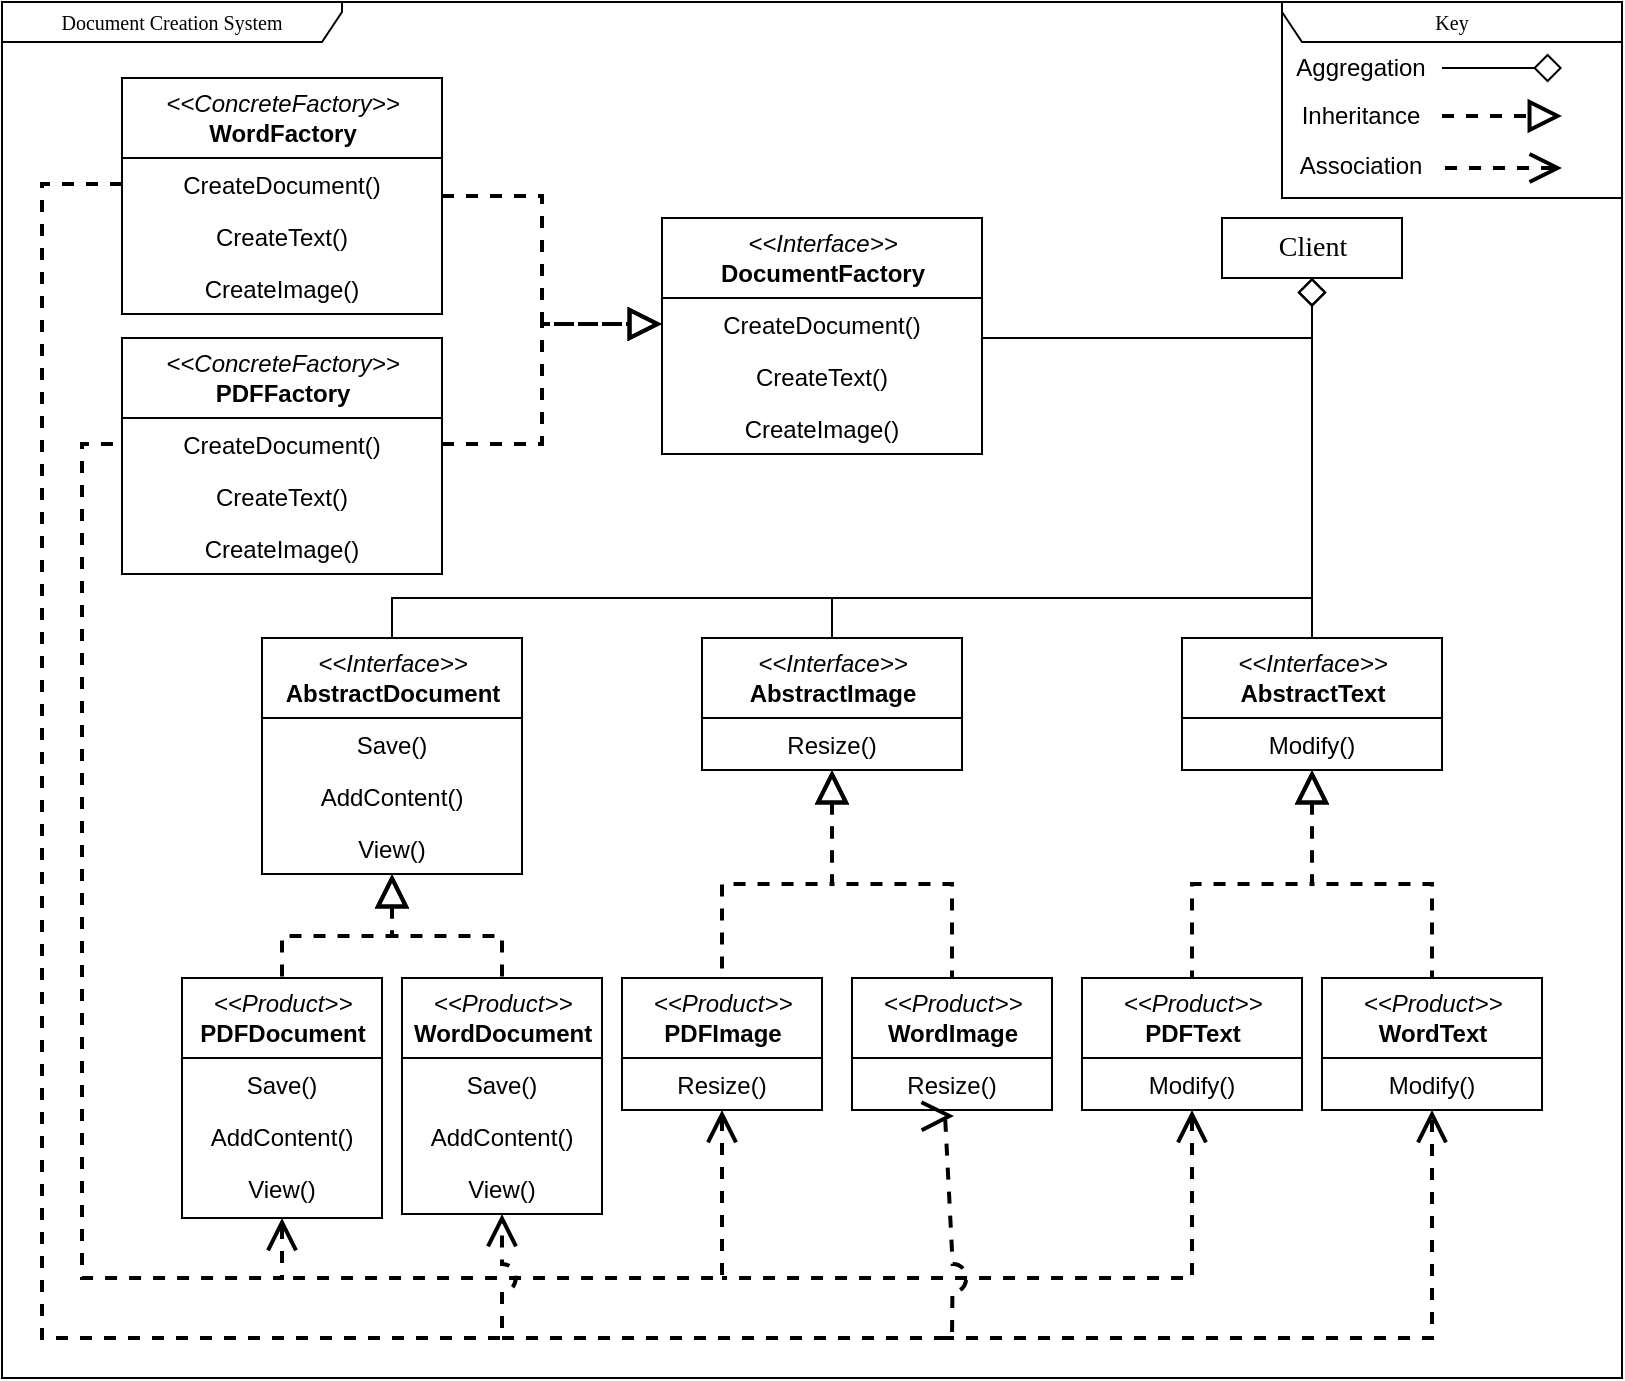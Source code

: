 <mxfile version="27.1.4">
  <diagram name="Page-1" id="c4acf3e9-155e-7222-9cf6-157b1a14988f">
    <mxGraphModel dx="1418" dy="794" grid="1" gridSize="10" guides="1" tooltips="1" connect="1" arrows="1" fold="1" page="1" pageScale="1" pageWidth="850" pageHeight="1100" background="none" math="0" shadow="0">
      <root>
        <mxCell id="0" />
        <mxCell id="1" parent="0" />
        <mxCell id="17acba5748e5396b-1" value="Document Creation System" style="shape=umlFrame;whiteSpace=wrap;html=1;rounded=0;shadow=0;comic=0;labelBackgroundColor=none;strokeWidth=1;fontFamily=Verdana;fontSize=10;align=center;width=170;height=20;" parent="1" vertex="1">
          <mxGeometry x="20" y="12" width="810" height="688" as="geometry" />
        </mxCell>
        <mxCell id="5d2195bd80daf111-38" style="edgeStyle=orthogonalEdgeStyle;rounded=0;html=1;dashed=1;labelBackgroundColor=none;startFill=0;endArrow=open;endFill=0;endSize=10;fontFamily=Verdana;fontSize=10;" parent="1" edge="1">
          <mxGeometry relative="1" as="geometry">
            <Array as="points">
              <mxPoint x="590" y="721" />
            </Array>
            <mxPoint x="650" y="721.059" as="sourcePoint" />
          </mxGeometry>
        </mxCell>
        <mxCell id="5d2195bd80daf111-40" style="edgeStyle=orthogonalEdgeStyle;rounded=0;html=1;dashed=1;labelBackgroundColor=none;startFill=0;endArrow=open;endFill=0;endSize=10;fontFamily=Verdana;fontSize=10;" parent="1" edge="1">
          <mxGeometry relative="1" as="geometry">
            <Array as="points" />
            <mxPoint x="730" y="814" as="sourcePoint" />
          </mxGeometry>
        </mxCell>
        <mxCell id="17acba5748e5396b-20" value="&lt;i style=&quot;font-family: Helvetica; font-size: 12px;&quot;&gt;&amp;lt;&amp;lt;Interface&amp;gt;&amp;gt;&lt;/i&gt;&lt;br style=&quot;font-family: Helvetica; font-size: 12px;&quot;&gt;&lt;b style=&quot;font-family: Helvetica; font-size: 12px;&quot;&gt;DocumentFactory&lt;/b&gt;" style="swimlane;html=1;fontStyle=0;childLayout=stackLayout;horizontal=1;startSize=40;fillColor=none;horizontalStack=0;resizeParent=1;resizeLast=0;collapsible=1;marginBottom=0;swimlaneFillColor=#ffffff;rounded=0;shadow=0;comic=0;labelBackgroundColor=none;strokeWidth=1;fontFamily=Verdana;fontSize=10;align=center;" parent="1" vertex="1">
          <mxGeometry x="350" y="120" width="160" height="118" as="geometry" />
        </mxCell>
        <mxCell id="17acba5748e5396b-21" value="CreateDocument()" style="text;html=1;strokeColor=none;fillColor=none;align=center;verticalAlign=top;spacingLeft=4;spacingRight=4;whiteSpace=wrap;overflow=hidden;rotatable=0;points=[[0,0.5],[1,0.5]];portConstraint=eastwest;" parent="17acba5748e5396b-20" vertex="1">
          <mxGeometry y="40" width="160" height="26" as="geometry" />
        </mxCell>
        <mxCell id="17acba5748e5396b-24" value="CreateText()" style="text;html=1;strokeColor=none;fillColor=none;align=center;verticalAlign=top;spacingLeft=4;spacingRight=4;whiteSpace=wrap;overflow=hidden;rotatable=0;points=[[0,0.5],[1,0.5]];portConstraint=eastwest;" parent="17acba5748e5396b-20" vertex="1">
          <mxGeometry y="66" width="160" height="26" as="geometry" />
        </mxCell>
        <mxCell id="17acba5748e5396b-26" value="CreateImage()" style="text;html=1;strokeColor=none;fillColor=none;align=center;verticalAlign=top;spacingLeft=4;spacingRight=4;whiteSpace=wrap;overflow=hidden;rotatable=0;points=[[0,0.5],[1,0.5]];portConstraint=eastwest;" parent="17acba5748e5396b-20" vertex="1">
          <mxGeometry y="92" width="160" height="26" as="geometry" />
        </mxCell>
        <mxCell id="5d2195bd80daf111-39" style="edgeStyle=orthogonalEdgeStyle;rounded=0;html=1;dashed=1;labelBackgroundColor=none;startFill=0;endArrow=open;endFill=0;endSize=10;fontFamily=Verdana;fontSize=10;" parent="1" edge="1">
          <mxGeometry relative="1" as="geometry">
            <mxPoint x="730" y="948" as="sourcePoint" />
          </mxGeometry>
        </mxCell>
        <mxCell id="5d2195bd80daf111-41" style="edgeStyle=orthogonalEdgeStyle;rounded=0;html=1;dashed=1;labelBackgroundColor=none;startFill=0;endArrow=open;endFill=0;endSize=10;fontFamily=Verdana;fontSize=10;" parent="1" edge="1">
          <mxGeometry relative="1" as="geometry">
            <Array as="points" />
            <mxPoint x="730" y="603.0" as="sourcePoint" />
          </mxGeometry>
        </mxCell>
        <mxCell id="5d2195bd80daf111-36" style="edgeStyle=orthogonalEdgeStyle;rounded=0;html=1;dashed=1;labelBackgroundColor=none;startFill=0;endArrow=open;endFill=0;endSize=10;fontFamily=Verdana;fontSize=10;" parent="1" edge="1">
          <mxGeometry relative="1" as="geometry">
            <Array as="points">
              <mxPoint x="550" y="520" />
            </Array>
            <mxPoint x="550.059" y="823" as="sourcePoint" />
          </mxGeometry>
        </mxCell>
        <mxCell id="5d2195bd80daf111-26" style="edgeStyle=orthogonalEdgeStyle;rounded=0;html=1;dashed=1;labelBackgroundColor=none;startFill=0;endArrow=open;endFill=0;endSize=10;fontFamily=Verdana;fontSize=10;" parent="1" edge="1">
          <mxGeometry relative="1" as="geometry">
            <Array as="points" />
            <mxPoint x="685" y="300.0" as="targetPoint" />
          </mxGeometry>
        </mxCell>
        <mxCell id="5d2195bd80daf111-37" style="edgeStyle=orthogonalEdgeStyle;rounded=0;html=1;dashed=1;labelBackgroundColor=none;startFill=0;endArrow=open;endFill=0;endSize=10;fontFamily=Verdana;fontSize=10;" parent="1" edge="1">
          <mxGeometry relative="1" as="geometry">
            <Array as="points">
              <mxPoint x="570" y="590" />
            </Array>
            <mxPoint x="650" y="590.0" as="sourcePoint" />
          </mxGeometry>
        </mxCell>
        <mxCell id="TaihLs68Lln45VLy-CV8-79" style="edgeStyle=orthogonalEdgeStyle;rounded=0;orthogonalLoop=1;jettySize=auto;html=1;entryX=0.5;entryY=0;entryDx=0;entryDy=0;strokeWidth=2;dashed=1;endSize=6;endArrow=none;endFill=0;startFill=0;startArrow=block;startSize=12;" parent="1" source="TaihLs68Lln45VLy-CV8-3" target="TaihLs68Lln45VLy-CV8-38" edge="1">
          <mxGeometry relative="1" as="geometry" />
        </mxCell>
        <mxCell id="TaihLs68Lln45VLy-CV8-80" style="edgeStyle=orthogonalEdgeStyle;rounded=0;orthogonalLoop=1;jettySize=auto;html=1;entryX=0.5;entryY=0;entryDx=0;entryDy=0;dashed=1;strokeWidth=2;endArrow=none;endFill=0;endSize=6;startArrow=block;startFill=0;startSize=12;" parent="1" source="TaihLs68Lln45VLy-CV8-3" target="TaihLs68Lln45VLy-CV8-34" edge="1">
          <mxGeometry relative="1" as="geometry" />
        </mxCell>
        <mxCell id="TaihLs68Lln45VLy-CV8-3" value="&lt;i style=&quot;font-family: Helvetica; font-size: 12px;&quot;&gt;&amp;lt;&amp;lt;Interface&amp;gt;&amp;gt;&lt;/i&gt;&lt;br style=&quot;font-family: Helvetica; font-size: 12px;&quot;&gt;&lt;b style=&quot;font-family: Helvetica; font-size: 12px;&quot;&gt;AbstractDocument&lt;/b&gt;" style="swimlane;html=1;fontStyle=0;childLayout=stackLayout;horizontal=1;startSize=40;fillColor=none;horizontalStack=0;resizeParent=1;resizeLast=0;collapsible=1;marginBottom=0;swimlaneFillColor=#ffffff;rounded=0;shadow=0;comic=0;labelBackgroundColor=none;strokeWidth=1;fontFamily=Verdana;fontSize=10;align=center;" parent="1" vertex="1">
          <mxGeometry x="150" y="330" width="130" height="118" as="geometry" />
        </mxCell>
        <mxCell id="TaihLs68Lln45VLy-CV8-5" value="Save()" style="text;html=1;strokeColor=none;fillColor=none;align=center;verticalAlign=top;spacingLeft=4;spacingRight=4;whiteSpace=wrap;overflow=hidden;rotatable=0;points=[[0,0.5],[1,0.5]];portConstraint=eastwest;" parent="TaihLs68Lln45VLy-CV8-3" vertex="1">
          <mxGeometry y="40" width="130" height="26" as="geometry" />
        </mxCell>
        <mxCell id="TaihLs68Lln45VLy-CV8-6" value="AddContent()" style="text;html=1;strokeColor=none;fillColor=none;align=center;verticalAlign=top;spacingLeft=4;spacingRight=4;whiteSpace=wrap;overflow=hidden;rotatable=0;points=[[0,0.5],[1,0.5]];portConstraint=eastwest;" parent="TaihLs68Lln45VLy-CV8-3" vertex="1">
          <mxGeometry y="66" width="130" height="26" as="geometry" />
        </mxCell>
        <mxCell id="GaqhjHV3RiaPSJneHQQe-1" value="View()" style="text;html=1;strokeColor=none;fillColor=none;align=center;verticalAlign=top;spacingLeft=4;spacingRight=4;whiteSpace=wrap;overflow=hidden;rotatable=0;points=[[0,0.5],[1,0.5]];portConstraint=eastwest;" parent="TaihLs68Lln45VLy-CV8-3" vertex="1">
          <mxGeometry y="92" width="130" height="26" as="geometry" />
        </mxCell>
        <mxCell id="TaihLs68Lln45VLy-CV8-88" style="edgeStyle=orthogonalEdgeStyle;rounded=0;orthogonalLoop=1;jettySize=auto;html=1;entryX=0.5;entryY=0;entryDx=0;entryDy=0;endArrow=none;endFill=0;strokeWidth=2;endSize=6;dashed=1;startFill=0;startArrow=block;startSize=12;" parent="1" source="TaihLs68Lln45VLy-CV8-17" target="TaihLs68Lln45VLy-CV8-58" edge="1">
          <mxGeometry relative="1" as="geometry" />
        </mxCell>
        <mxCell id="TaihLs68Lln45VLy-CV8-89" style="edgeStyle=orthogonalEdgeStyle;rounded=0;orthogonalLoop=1;jettySize=auto;html=1;entryX=0.5;entryY=0;entryDx=0;entryDy=0;endArrow=none;endFill=0;strokeWidth=2;endSize=6;dashed=1;startSize=12;startFill=0;startArrow=block;" parent="1" source="TaihLs68Lln45VLy-CV8-17" target="TaihLs68Lln45VLy-CV8-54" edge="1">
          <mxGeometry relative="1" as="geometry" />
        </mxCell>
        <mxCell id="TaihLs68Lln45VLy-CV8-17" value="&lt;i style=&quot;font-family: Helvetica; font-size: 12px;&quot;&gt;&amp;lt;&amp;lt;Interface&amp;gt;&amp;gt;&lt;/i&gt;&lt;br style=&quot;font-family: Helvetica; font-size: 12px;&quot;&gt;&lt;b style=&quot;font-family: Helvetica; font-size: 12px;&quot;&gt;AbstractImage&lt;/b&gt;" style="swimlane;html=1;fontStyle=0;childLayout=stackLayout;horizontal=1;startSize=40;fillColor=none;horizontalStack=0;resizeParent=1;resizeLast=0;collapsible=1;marginBottom=0;swimlaneFillColor=#ffffff;rounded=0;shadow=0;comic=0;labelBackgroundColor=none;strokeWidth=1;fontFamily=Verdana;fontSize=10;align=center;" parent="1" vertex="1">
          <mxGeometry x="370" y="330" width="130" height="66" as="geometry" />
        </mxCell>
        <mxCell id="TaihLs68Lln45VLy-CV8-19" value="Resize()" style="text;html=1;strokeColor=none;fillColor=none;align=center;verticalAlign=top;spacingLeft=4;spacingRight=4;whiteSpace=wrap;overflow=hidden;rotatable=0;points=[[0,0.5],[1,0.5]];portConstraint=eastwest;" parent="TaihLs68Lln45VLy-CV8-17" vertex="1">
          <mxGeometry y="40" width="130" height="26" as="geometry" />
        </mxCell>
        <mxCell id="TaihLs68Lln45VLy-CV8-86" style="edgeStyle=orthogonalEdgeStyle;rounded=0;orthogonalLoop=1;jettySize=auto;html=1;entryX=0.5;entryY=0;entryDx=0;entryDy=0;strokeWidth=2;endArrow=none;endFill=0;endSize=6;dashed=1;startFill=0;startArrow=block;startSize=12;" parent="1" source="TaihLs68Lln45VLy-CV8-27" target="TaihLs68Lln45VLy-CV8-50" edge="1">
          <mxGeometry relative="1" as="geometry" />
        </mxCell>
        <mxCell id="TaihLs68Lln45VLy-CV8-87" style="edgeStyle=orthogonalEdgeStyle;rounded=0;orthogonalLoop=1;jettySize=auto;html=1;entryX=0.5;entryY=0;entryDx=0;entryDy=0;strokeWidth=2;dashed=1;endSize=6;endArrow=none;endFill=0;startSize=12;startFill=0;startArrow=block;" parent="1" source="TaihLs68Lln45VLy-CV8-27" target="TaihLs68Lln45VLy-CV8-46" edge="1">
          <mxGeometry relative="1" as="geometry" />
        </mxCell>
        <mxCell id="TaihLs68Lln45VLy-CV8-27" value="&lt;i style=&quot;font-family: Helvetica; font-size: 12px;&quot;&gt;&amp;lt;&amp;lt;Interface&amp;gt;&amp;gt;&lt;/i&gt;&lt;br style=&quot;font-family: Helvetica; font-size: 12px;&quot;&gt;&lt;b style=&quot;font-family: Helvetica; font-size: 12px;&quot;&gt;AbstractText&lt;/b&gt;" style="swimlane;html=1;fontStyle=0;childLayout=stackLayout;horizontal=1;startSize=40;fillColor=none;horizontalStack=0;resizeParent=1;resizeLast=0;collapsible=1;marginBottom=0;swimlaneFillColor=#ffffff;rounded=0;shadow=0;comic=0;labelBackgroundColor=none;strokeWidth=1;fontFamily=Verdana;fontSize=10;align=center;" parent="1" vertex="1">
          <mxGeometry x="610" y="330" width="130" height="66" as="geometry" />
        </mxCell>
        <mxCell id="TaihLs68Lln45VLy-CV8-29" value="Modify()" style="text;html=1;strokeColor=none;fillColor=none;align=center;verticalAlign=top;spacingLeft=4;spacingRight=4;whiteSpace=wrap;overflow=hidden;rotatable=0;points=[[0,0.5],[1,0.5]];portConstraint=eastwest;" parent="TaihLs68Lln45VLy-CV8-27" vertex="1">
          <mxGeometry y="40" width="130" height="26" as="geometry" />
        </mxCell>
        <mxCell id="TaihLs68Lln45VLy-CV8-98" style="edgeStyle=orthogonalEdgeStyle;rounded=0;orthogonalLoop=1;jettySize=auto;html=1;entryX=0.5;entryY=0;entryDx=0;entryDy=0;endArrow=none;startFill=0;startArrow=diamond;startSize=12;" parent="1" source="TaihLs68Lln45VLy-CV8-31" target="TaihLs68Lln45VLy-CV8-27" edge="1">
          <mxGeometry relative="1" as="geometry" />
        </mxCell>
        <mxCell id="TaihLs68Lln45VLy-CV8-99" style="edgeStyle=orthogonalEdgeStyle;rounded=0;orthogonalLoop=1;jettySize=auto;html=1;entryX=0.5;entryY=0;entryDx=0;entryDy=0;endArrow=none;startFill=0;startArrow=diamond;startSize=12;" parent="1" source="TaihLs68Lln45VLy-CV8-31" target="TaihLs68Lln45VLy-CV8-17" edge="1">
          <mxGeometry relative="1" as="geometry">
            <Array as="points">
              <mxPoint x="675" y="310" />
              <mxPoint x="435" y="310" />
            </Array>
          </mxGeometry>
        </mxCell>
        <mxCell id="TaihLs68Lln45VLy-CV8-100" style="edgeStyle=orthogonalEdgeStyle;rounded=0;orthogonalLoop=1;jettySize=auto;html=1;entryX=0.5;entryY=0;entryDx=0;entryDy=0;endArrow=none;startFill=0;startArrow=diamond;endSize=6;startSize=12;" parent="1" source="TaihLs68Lln45VLy-CV8-31" target="TaihLs68Lln45VLy-CV8-3" edge="1">
          <mxGeometry relative="1" as="geometry">
            <Array as="points">
              <mxPoint x="675" y="310" />
              <mxPoint x="215" y="310" />
            </Array>
          </mxGeometry>
        </mxCell>
        <mxCell id="TaihLs68Lln45VLy-CV8-101" style="edgeStyle=orthogonalEdgeStyle;rounded=0;orthogonalLoop=1;jettySize=auto;html=1;entryX=1;entryY=0.5;entryDx=0;entryDy=0;endArrow=none;startFill=0;startArrow=diamond;startSize=12;" parent="1" source="TaihLs68Lln45VLy-CV8-31" target="17acba5748e5396b-21" edge="1">
          <mxGeometry relative="1" as="geometry">
            <Array as="points">
              <mxPoint x="675" y="180" />
              <mxPoint x="510" y="180" />
            </Array>
          </mxGeometry>
        </mxCell>
        <mxCell id="TaihLs68Lln45VLy-CV8-31" value="&lt;font style=&quot;font-size: 14px;&quot;&gt;Client&lt;/font&gt;" style="html=1;rounded=0;shadow=0;comic=0;labelBackgroundColor=none;strokeWidth=1;fontFamily=Verdana;fontSize=10;align=center;" parent="1" vertex="1">
          <mxGeometry x="630" y="120" width="90" height="30" as="geometry" />
        </mxCell>
        <mxCell id="TaihLs68Lln45VLy-CV8-34" value="&lt;i style=&quot;font-family: Helvetica; font-size: 12px;&quot;&gt;&amp;lt;&amp;lt;&lt;/i&gt;&lt;i style=&quot;font-family: Helvetica; font-size: 12px;&quot;&gt;Product&lt;/i&gt;&lt;i style=&quot;font-family: Helvetica; font-size: 12px;&quot;&gt;&amp;gt;&amp;gt;&lt;/i&gt;&lt;br style=&quot;font-family: Helvetica; font-size: 12px;&quot;&gt;&lt;b style=&quot;font-family: Helvetica; font-size: 12px;&quot;&gt;WordDocument&lt;/b&gt;" style="swimlane;html=1;fontStyle=0;childLayout=stackLayout;horizontal=1;startSize=40;fillColor=none;horizontalStack=0;resizeParent=1;resizeLast=0;collapsible=1;marginBottom=0;swimlaneFillColor=#ffffff;rounded=0;shadow=0;comic=0;labelBackgroundColor=none;strokeWidth=1;fontFamily=Verdana;fontSize=10;align=center;" parent="1" vertex="1">
          <mxGeometry x="220" y="500" width="100" height="118" as="geometry" />
        </mxCell>
        <mxCell id="TaihLs68Lln45VLy-CV8-36" value="Save()" style="text;html=1;strokeColor=none;fillColor=none;align=center;verticalAlign=top;spacingLeft=4;spacingRight=4;whiteSpace=wrap;overflow=hidden;rotatable=0;points=[[0,0.5],[1,0.5]];portConstraint=eastwest;" parent="TaihLs68Lln45VLy-CV8-34" vertex="1">
          <mxGeometry y="40" width="100" height="26" as="geometry" />
        </mxCell>
        <mxCell id="TaihLs68Lln45VLy-CV8-37" value="AddContent()" style="text;html=1;strokeColor=none;fillColor=none;align=center;verticalAlign=top;spacingLeft=4;spacingRight=4;whiteSpace=wrap;overflow=hidden;rotatable=0;points=[[0,0.5],[1,0.5]];portConstraint=eastwest;" parent="TaihLs68Lln45VLy-CV8-34" vertex="1">
          <mxGeometry y="66" width="100" height="26" as="geometry" />
        </mxCell>
        <mxCell id="GaqhjHV3RiaPSJneHQQe-3" value="View()" style="text;html=1;strokeColor=none;fillColor=none;align=center;verticalAlign=top;spacingLeft=4;spacingRight=4;whiteSpace=wrap;overflow=hidden;rotatable=0;points=[[0,0.5],[1,0.5]];portConstraint=eastwest;" parent="TaihLs68Lln45VLy-CV8-34" vertex="1">
          <mxGeometry y="92" width="100" height="26" as="geometry" />
        </mxCell>
        <mxCell id="TaihLs68Lln45VLy-CV8-91" style="edgeStyle=orthogonalEdgeStyle;rounded=0;orthogonalLoop=1;jettySize=auto;html=1;entryX=0;entryY=0.5;entryDx=0;entryDy=0;startArrow=open;startFill=0;endArrow=none;dashed=1;strokeWidth=2;endSize=6;startSize=12;" parent="1" source="TaihLs68Lln45VLy-CV8-38" target="TaihLs68Lln45VLy-CV8-72" edge="1">
          <mxGeometry relative="1" as="geometry">
            <Array as="points">
              <mxPoint x="160" y="650" />
              <mxPoint x="60" y="650" />
              <mxPoint x="60" y="233" />
            </Array>
          </mxGeometry>
        </mxCell>
        <mxCell id="TaihLs68Lln45VLy-CV8-38" value="&lt;i style=&quot;font-family: Helvetica; font-size: 12px;&quot;&gt;&amp;lt;&amp;lt;Product&amp;gt;&amp;gt;&lt;/i&gt;&lt;br style=&quot;font-family: Helvetica; font-size: 12px;&quot;&gt;&lt;b style=&quot;font-family: Helvetica; font-size: 12px;&quot;&gt;PDFDocument&lt;/b&gt;" style="swimlane;html=1;fontStyle=0;childLayout=stackLayout;horizontal=1;startSize=40;fillColor=none;horizontalStack=0;resizeParent=1;resizeLast=0;collapsible=1;marginBottom=0;swimlaneFillColor=#ffffff;rounded=0;shadow=0;comic=0;labelBackgroundColor=none;strokeWidth=1;fontFamily=Verdana;fontSize=10;align=center;" parent="1" vertex="1">
          <mxGeometry x="110" y="500" width="100" height="120" as="geometry" />
        </mxCell>
        <mxCell id="TaihLs68Lln45VLy-CV8-40" value="Save()" style="text;html=1;strokeColor=none;fillColor=none;align=center;verticalAlign=top;spacingLeft=4;spacingRight=4;whiteSpace=wrap;overflow=hidden;rotatable=0;points=[[0,0.5],[1,0.5]];portConstraint=eastwest;" parent="TaihLs68Lln45VLy-CV8-38" vertex="1">
          <mxGeometry y="40" width="100" height="26" as="geometry" />
        </mxCell>
        <mxCell id="TaihLs68Lln45VLy-CV8-41" value="AddContent()" style="text;html=1;strokeColor=none;fillColor=none;align=center;verticalAlign=top;spacingLeft=4;spacingRight=4;whiteSpace=wrap;overflow=hidden;rotatable=0;points=[[0,0.5],[1,0.5]];portConstraint=eastwest;" parent="TaihLs68Lln45VLy-CV8-38" vertex="1">
          <mxGeometry y="66" width="100" height="26" as="geometry" />
        </mxCell>
        <mxCell id="GaqhjHV3RiaPSJneHQQe-2" value="View()" style="text;html=1;strokeColor=none;fillColor=none;align=center;verticalAlign=top;spacingLeft=4;spacingRight=4;whiteSpace=wrap;overflow=hidden;rotatable=0;points=[[0,0.5],[1,0.5]];portConstraint=eastwest;" parent="TaihLs68Lln45VLy-CV8-38" vertex="1">
          <mxGeometry y="92" width="100" height="26" as="geometry" />
        </mxCell>
        <mxCell id="TaihLs68Lln45VLy-CV8-46" value="&lt;i style=&quot;font-family: Helvetica; font-size: 12px;&quot;&gt;&amp;lt;&amp;lt;&lt;/i&gt;&lt;i style=&quot;font-family: Helvetica; font-size: 12px;&quot;&gt;Product&lt;/i&gt;&lt;i style=&quot;font-family: Helvetica; font-size: 12px;&quot;&gt;&amp;gt;&amp;gt;&lt;/i&gt;&lt;br style=&quot;font-family: Helvetica; font-size: 12px;&quot;&gt;&lt;b style=&quot;font-family: Helvetica; font-size: 12px;&quot;&gt;WordText&lt;/b&gt;" style="swimlane;html=1;fontStyle=0;childLayout=stackLayout;horizontal=1;startSize=40;fillColor=none;horizontalStack=0;resizeParent=1;resizeLast=0;collapsible=1;marginBottom=0;swimlaneFillColor=#ffffff;rounded=0;shadow=0;comic=0;labelBackgroundColor=none;strokeWidth=1;fontFamily=Verdana;fontSize=10;align=center;" parent="1" vertex="1">
          <mxGeometry x="680" y="500" width="110" height="66" as="geometry" />
        </mxCell>
        <mxCell id="TaihLs68Lln45VLy-CV8-48" value="Modify()" style="text;html=1;strokeColor=none;fillColor=none;align=center;verticalAlign=top;spacingLeft=4;spacingRight=4;whiteSpace=wrap;overflow=hidden;rotatable=0;points=[[0,0.5],[1,0.5]];portConstraint=eastwest;" parent="TaihLs68Lln45VLy-CV8-46" vertex="1">
          <mxGeometry y="40" width="110" height="26" as="geometry" />
        </mxCell>
        <mxCell id="TaihLs68Lln45VLy-CV8-50" value="&lt;i style=&quot;font-family: Helvetica; font-size: 12px;&quot;&gt;&amp;lt;&amp;lt;&lt;/i&gt;&lt;i style=&quot;font-family: Helvetica; font-size: 12px;&quot;&gt;Product&lt;/i&gt;&lt;i style=&quot;font-family: Helvetica; font-size: 12px;&quot;&gt;&amp;gt;&amp;gt;&lt;/i&gt;&lt;br style=&quot;font-family: Helvetica; font-size: 12px;&quot;&gt;&lt;b style=&quot;font-family: Helvetica; font-size: 12px;&quot;&gt;PDFText&lt;/b&gt;" style="swimlane;html=1;fontStyle=0;childLayout=stackLayout;horizontal=1;startSize=40;fillColor=none;horizontalStack=0;resizeParent=1;resizeLast=0;collapsible=1;marginBottom=0;swimlaneFillColor=#ffffff;rounded=0;shadow=0;comic=0;labelBackgroundColor=none;strokeWidth=1;fontFamily=Verdana;fontSize=10;align=center;" parent="1" vertex="1">
          <mxGeometry x="560" y="500" width="110" height="66" as="geometry" />
        </mxCell>
        <mxCell id="TaihLs68Lln45VLy-CV8-52" value="Modify()" style="text;html=1;strokeColor=none;fillColor=none;align=center;verticalAlign=top;spacingLeft=4;spacingRight=4;whiteSpace=wrap;overflow=hidden;rotatable=0;points=[[0,0.5],[1,0.5]];portConstraint=eastwest;" parent="TaihLs68Lln45VLy-CV8-50" vertex="1">
          <mxGeometry y="40" width="110" height="26" as="geometry" />
        </mxCell>
        <mxCell id="TaihLs68Lln45VLy-CV8-54" value="&lt;i style=&quot;font-family: Helvetica; font-size: 12px;&quot;&gt;&amp;lt;&amp;lt;&lt;/i&gt;&lt;i style=&quot;font-family: Helvetica; font-size: 12px;&quot;&gt;Product&lt;/i&gt;&lt;i style=&quot;font-family: Helvetica; font-size: 12px;&quot;&gt;&amp;gt;&amp;gt;&lt;/i&gt;&lt;br style=&quot;font-family: Helvetica; font-size: 12px;&quot;&gt;&lt;b style=&quot;font-family: Helvetica; font-size: 12px;&quot;&gt;WordImage&lt;/b&gt;" style="swimlane;html=1;fontStyle=0;childLayout=stackLayout;horizontal=1;startSize=40;fillColor=none;horizontalStack=0;resizeParent=1;resizeLast=0;collapsible=1;marginBottom=0;swimlaneFillColor=#ffffff;rounded=0;shadow=0;comic=0;labelBackgroundColor=none;strokeWidth=1;fontFamily=Verdana;fontSize=10;align=center;" parent="1" vertex="1">
          <mxGeometry x="445" y="500" width="100" height="66" as="geometry" />
        </mxCell>
        <mxCell id="TaihLs68Lln45VLy-CV8-55" value="Resize()" style="text;html=1;strokeColor=none;fillColor=none;align=center;verticalAlign=top;spacingLeft=4;spacingRight=4;whiteSpace=wrap;overflow=hidden;rotatable=0;points=[[0,0.5],[1,0.5]];portConstraint=eastwest;" parent="TaihLs68Lln45VLy-CV8-54" vertex="1">
          <mxGeometry y="40" width="100" height="26" as="geometry" />
        </mxCell>
        <mxCell id="TaihLs68Lln45VLy-CV8-58" value="&lt;i style=&quot;font-family: Helvetica; font-size: 12px;&quot;&gt;&amp;lt;&amp;lt;&lt;/i&gt;&lt;i style=&quot;font-family: Helvetica; font-size: 12px;&quot;&gt;Product&lt;/i&gt;&lt;i style=&quot;font-family: Helvetica; font-size: 12px;&quot;&gt;&amp;gt;&amp;gt;&lt;/i&gt;&lt;br style=&quot;font-family: Helvetica; font-size: 12px;&quot;&gt;&lt;b style=&quot;font-family: Helvetica; font-size: 12px;&quot;&gt;PDFImage&lt;/b&gt;" style="swimlane;html=1;fontStyle=0;childLayout=stackLayout;horizontal=1;startSize=40;fillColor=none;horizontalStack=0;resizeParent=1;resizeLast=0;collapsible=1;marginBottom=0;swimlaneFillColor=#ffffff;rounded=0;shadow=0;comic=0;labelBackgroundColor=none;strokeWidth=1;fontFamily=Verdana;fontSize=10;align=center;" parent="1" vertex="1">
          <mxGeometry x="330" y="500" width="100" height="66" as="geometry" />
        </mxCell>
        <mxCell id="TaihLs68Lln45VLy-CV8-60" value="Resize()" style="text;html=1;strokeColor=none;fillColor=none;align=center;verticalAlign=top;spacingLeft=4;spacingRight=4;whiteSpace=wrap;overflow=hidden;rotatable=0;points=[[0,0.5],[1,0.5]];portConstraint=eastwest;" parent="TaihLs68Lln45VLy-CV8-58" vertex="1">
          <mxGeometry y="40" width="100" height="26" as="geometry" />
        </mxCell>
        <mxCell id="TaihLs68Lln45VLy-CV8-77" style="edgeStyle=orthogonalEdgeStyle;rounded=0;orthogonalLoop=1;jettySize=auto;html=1;entryX=0;entryY=0.5;entryDx=0;entryDy=0;dashed=1;strokeWidth=2;endArrow=block;endFill=0;endSize=12;" parent="1" source="TaihLs68Lln45VLy-CV8-67" target="17acba5748e5396b-21" edge="1">
          <mxGeometry relative="1" as="geometry" />
        </mxCell>
        <mxCell id="TaihLs68Lln45VLy-CV8-67" value="&lt;i style=&quot;font-family: Helvetica; font-size: 12px;&quot;&gt;&amp;lt;&amp;lt;ConcreteFactory&amp;gt;&amp;gt;&lt;/i&gt;&lt;br style=&quot;font-family: Helvetica; font-size: 12px;&quot;&gt;&lt;b style=&quot;font-family: Helvetica; font-size: 12px;&quot;&gt;WordFactory&lt;/b&gt;" style="swimlane;html=1;fontStyle=0;childLayout=stackLayout;horizontal=1;startSize=40;fillColor=none;horizontalStack=0;resizeParent=1;resizeLast=0;collapsible=1;marginBottom=0;swimlaneFillColor=#ffffff;rounded=0;shadow=0;comic=0;labelBackgroundColor=none;strokeWidth=1;fontFamily=Verdana;fontSize=10;align=center;" parent="1" vertex="1">
          <mxGeometry x="80" y="50" width="160" height="118" as="geometry" />
        </mxCell>
        <mxCell id="TaihLs68Lln45VLy-CV8-68" value="CreateDocument()" style="text;html=1;strokeColor=none;fillColor=none;align=center;verticalAlign=top;spacingLeft=4;spacingRight=4;whiteSpace=wrap;overflow=hidden;rotatable=0;points=[[0,0.5],[1,0.5]];portConstraint=eastwest;" parent="TaihLs68Lln45VLy-CV8-67" vertex="1">
          <mxGeometry y="40" width="160" height="26" as="geometry" />
        </mxCell>
        <mxCell id="TaihLs68Lln45VLy-CV8-69" value="CreateText()" style="text;html=1;strokeColor=none;fillColor=none;align=center;verticalAlign=top;spacingLeft=4;spacingRight=4;whiteSpace=wrap;overflow=hidden;rotatable=0;points=[[0,0.5],[1,0.5]];portConstraint=eastwest;" parent="TaihLs68Lln45VLy-CV8-67" vertex="1">
          <mxGeometry y="66" width="160" height="26" as="geometry" />
        </mxCell>
        <mxCell id="TaihLs68Lln45VLy-CV8-70" value="CreateImage()" style="text;html=1;strokeColor=none;fillColor=none;align=center;verticalAlign=top;spacingLeft=4;spacingRight=4;whiteSpace=wrap;overflow=hidden;rotatable=0;points=[[0,0.5],[1,0.5]];portConstraint=eastwest;" parent="TaihLs68Lln45VLy-CV8-67" vertex="1">
          <mxGeometry y="92" width="160" height="26" as="geometry" />
        </mxCell>
        <mxCell id="TaihLs68Lln45VLy-CV8-71" value="&lt;i style=&quot;font-family: Helvetica; font-size: 12px;&quot;&gt;&amp;lt;&amp;lt;ConcreteFactory&amp;gt;&amp;gt;&lt;/i&gt;&lt;br style=&quot;font-family: Helvetica; font-size: 12px;&quot;&gt;&lt;b style=&quot;font-family: Helvetica; font-size: 12px;&quot;&gt;PDFFactory&lt;/b&gt;" style="swimlane;html=1;fontStyle=0;childLayout=stackLayout;horizontal=1;startSize=40;fillColor=none;horizontalStack=0;resizeParent=1;resizeLast=0;collapsible=1;marginBottom=0;swimlaneFillColor=#ffffff;rounded=0;shadow=0;comic=0;labelBackgroundColor=none;strokeWidth=1;fontFamily=Verdana;fontSize=10;align=center;" parent="1" vertex="1">
          <mxGeometry x="80" y="180" width="160" height="118" as="geometry" />
        </mxCell>
        <mxCell id="TaihLs68Lln45VLy-CV8-72" value="CreateDocument()" style="text;html=1;strokeColor=none;fillColor=none;align=center;verticalAlign=top;spacingLeft=4;spacingRight=4;whiteSpace=wrap;overflow=hidden;rotatable=0;points=[[0,0.5],[1,0.5]];portConstraint=eastwest;" parent="TaihLs68Lln45VLy-CV8-71" vertex="1">
          <mxGeometry y="40" width="160" height="26" as="geometry" />
        </mxCell>
        <mxCell id="TaihLs68Lln45VLy-CV8-73" value="CreateText()" style="text;html=1;strokeColor=none;fillColor=none;align=center;verticalAlign=top;spacingLeft=4;spacingRight=4;whiteSpace=wrap;overflow=hidden;rotatable=0;points=[[0,0.5],[1,0.5]];portConstraint=eastwest;" parent="TaihLs68Lln45VLy-CV8-71" vertex="1">
          <mxGeometry y="66" width="160" height="26" as="geometry" />
        </mxCell>
        <mxCell id="TaihLs68Lln45VLy-CV8-74" value="CreateImage()" style="text;html=1;strokeColor=none;fillColor=none;align=center;verticalAlign=top;spacingLeft=4;spacingRight=4;whiteSpace=wrap;overflow=hidden;rotatable=0;points=[[0,0.5],[1,0.5]];portConstraint=eastwest;" parent="TaihLs68Lln45VLy-CV8-71" vertex="1">
          <mxGeometry y="92" width="160" height="26" as="geometry" />
        </mxCell>
        <mxCell id="TaihLs68Lln45VLy-CV8-78" style="edgeStyle=orthogonalEdgeStyle;rounded=0;orthogonalLoop=1;jettySize=auto;html=1;entryX=0;entryY=0.5;entryDx=0;entryDy=0;dashed=1;strokeWidth=2;endArrow=block;endFill=0;endSize=12;exitX=1;exitY=0.5;exitDx=0;exitDy=0;" parent="1" source="TaihLs68Lln45VLy-CV8-72" target="17acba5748e5396b-21" edge="1">
          <mxGeometry relative="1" as="geometry">
            <mxPoint x="310" y="160" as="sourcePoint" />
            <mxPoint x="420" y="224" as="targetPoint" />
          </mxGeometry>
        </mxCell>
        <mxCell id="TaihLs68Lln45VLy-CV8-93" style="edgeStyle=orthogonalEdgeStyle;rounded=0;orthogonalLoop=1;jettySize=auto;html=1;startArrow=open;startFill=0;endArrow=none;dashed=1;strokeWidth=2;endSize=6;startSize=12;" parent="1" source="TaihLs68Lln45VLy-CV8-58" edge="1">
          <mxGeometry relative="1" as="geometry">
            <mxPoint x="390" y="1035" as="sourcePoint" />
            <mxPoint x="160" y="650" as="targetPoint" />
            <Array as="points">
              <mxPoint x="380" y="650" />
              <mxPoint x="160" y="650" />
            </Array>
          </mxGeometry>
        </mxCell>
        <mxCell id="TaihLs68Lln45VLy-CV8-94" style="edgeStyle=orthogonalEdgeStyle;rounded=0;orthogonalLoop=1;jettySize=auto;html=1;startArrow=open;startFill=0;endArrow=none;dashed=1;strokeWidth=2;endSize=6;startSize=12;" parent="1" source="TaihLs68Lln45VLy-CV8-52" edge="1">
          <mxGeometry relative="1" as="geometry">
            <mxPoint x="600" y="630" as="sourcePoint" />
            <mxPoint x="380" y="650" as="targetPoint" />
            <Array as="points">
              <mxPoint x="615" y="650" />
              <mxPoint x="380" y="650" />
            </Array>
          </mxGeometry>
        </mxCell>
        <mxCell id="TaihLs68Lln45VLy-CV8-95" style="edgeStyle=orthogonalEdgeStyle;rounded=0;orthogonalLoop=1;jettySize=auto;html=1;endArrow=open;endFill=0;endSize=12;strokeWidth=2;dashed=1;jumpStyle=arc;jumpSize=12;" parent="1" source="TaihLs68Lln45VLy-CV8-68" target="GaqhjHV3RiaPSJneHQQe-3" edge="1">
          <mxGeometry relative="1" as="geometry">
            <Array as="points">
              <mxPoint x="40" y="103" />
              <mxPoint x="40" y="680" />
              <mxPoint x="270" y="680" />
            </Array>
          </mxGeometry>
        </mxCell>
        <mxCell id="TaihLs68Lln45VLy-CV8-96" style="edgeStyle=orthogonalEdgeStyle;rounded=0;orthogonalLoop=1;jettySize=auto;html=1;endArrow=open;endFill=0;endSize=12;strokeWidth=2;dashed=1;jumpStyle=arc;jumpSize=12;entryX=0.51;entryY=1.115;entryDx=0;entryDy=0;entryPerimeter=0;" parent="1" target="TaihLs68Lln45VLy-CV8-55" edge="1">
          <mxGeometry relative="1" as="geometry">
            <mxPoint x="270" y="680" as="sourcePoint" />
            <mxPoint x="495" y="592" as="targetPoint" />
            <Array as="points">
              <mxPoint x="495" y="680" />
            </Array>
          </mxGeometry>
        </mxCell>
        <mxCell id="TaihLs68Lln45VLy-CV8-97" style="edgeStyle=orthogonalEdgeStyle;rounded=0;orthogonalLoop=1;jettySize=auto;html=1;endArrow=open;endFill=0;endSize=12;strokeWidth=2;dashed=1;jumpStyle=arc;jumpSize=12;" parent="1" target="TaihLs68Lln45VLy-CV8-48" edge="1">
          <mxGeometry relative="1" as="geometry">
            <mxPoint x="490" y="680" as="sourcePoint" />
            <mxPoint x="675" y="670" as="targetPoint" />
            <Array as="points">
              <mxPoint x="500" y="680" />
              <mxPoint x="735" y="680" />
            </Array>
          </mxGeometry>
        </mxCell>
        <mxCell id="ym61BzFn1MVA1LRBroUL-1" value="" style="group" vertex="1" connectable="0" parent="1">
          <mxGeometry x="560" y="12" width="270" height="98" as="geometry" />
        </mxCell>
        <mxCell id="GaqhjHV3RiaPSJneHQQe-4" style="edgeStyle=orthogonalEdgeStyle;rounded=0;orthogonalLoop=1;jettySize=auto;html=1;entryX=0;entryY=0.5;entryDx=0;entryDy=0;dashed=1;strokeWidth=2;endArrow=block;endFill=0;endSize=12;" parent="ym61BzFn1MVA1LRBroUL-1" edge="1">
          <mxGeometry relative="1" as="geometry">
            <mxPoint x="180" y="57" as="sourcePoint" />
            <mxPoint x="240" y="57" as="targetPoint" />
            <Array as="points">
              <mxPoint x="190" y="57" />
              <mxPoint x="190" y="57" />
            </Array>
          </mxGeometry>
        </mxCell>
        <mxCell id="GaqhjHV3RiaPSJneHQQe-5" style="edgeStyle=orthogonalEdgeStyle;rounded=0;orthogonalLoop=1;jettySize=auto;html=1;endArrow=none;startFill=0;startArrow=diamond;startSize=12;" parent="ym61BzFn1MVA1LRBroUL-1" edge="1">
          <mxGeometry relative="1" as="geometry">
            <Array as="points">
              <mxPoint x="225" y="33" />
              <mxPoint x="60" y="33" />
            </Array>
            <mxPoint x="240" y="33" as="sourcePoint" />
            <mxPoint x="180" y="33" as="targetPoint" />
          </mxGeometry>
        </mxCell>
        <mxCell id="GaqhjHV3RiaPSJneHQQe-6" style="edgeStyle=orthogonalEdgeStyle;rounded=0;orthogonalLoop=1;jettySize=auto;html=1;startArrow=open;startFill=0;endArrow=none;dashed=1;strokeWidth=2;endSize=6;startSize=12;" parent="ym61BzFn1MVA1LRBroUL-1" edge="1">
          <mxGeometry relative="1" as="geometry">
            <mxPoint x="240" y="83" as="sourcePoint" />
            <mxPoint x="180" y="83" as="targetPoint" />
            <Array as="points">
              <mxPoint x="235" y="83" />
              <mxPoint y="83" />
            </Array>
          </mxGeometry>
        </mxCell>
        <mxCell id="GaqhjHV3RiaPSJneHQQe-7" value="Aggregation" style="text;html=1;align=center;verticalAlign=middle;resizable=0;points=[];autosize=1;strokeColor=none;fillColor=none;" parent="ym61BzFn1MVA1LRBroUL-1" vertex="1">
          <mxGeometry x="94" y="18" width="90" height="30" as="geometry" />
        </mxCell>
        <mxCell id="GaqhjHV3RiaPSJneHQQe-8" value="Inheritance" style="text;html=1;align=center;verticalAlign=middle;resizable=0;points=[];autosize=1;strokeColor=none;fillColor=none;" parent="ym61BzFn1MVA1LRBroUL-1" vertex="1">
          <mxGeometry x="99" y="42" width="80" height="30" as="geometry" />
        </mxCell>
        <mxCell id="GaqhjHV3RiaPSJneHQQe-9" value="Association" style="text;html=1;align=center;verticalAlign=middle;resizable=0;points=[];autosize=1;strokeColor=none;fillColor=none;" parent="ym61BzFn1MVA1LRBroUL-1" vertex="1">
          <mxGeometry x="99" y="67" width="80" height="30" as="geometry" />
        </mxCell>
        <mxCell id="GaqhjHV3RiaPSJneHQQe-11" value="Key" style="shape=umlFrame;whiteSpace=wrap;html=1;rounded=0;shadow=0;comic=0;labelBackgroundColor=none;strokeWidth=1;fontFamily=Verdana;fontSize=10;align=center;width=170;height=20;flipH=1;" parent="ym61BzFn1MVA1LRBroUL-1" vertex="1">
          <mxGeometry x="100" width="170" height="98" as="geometry" />
        </mxCell>
      </root>
    </mxGraphModel>
  </diagram>
</mxfile>
